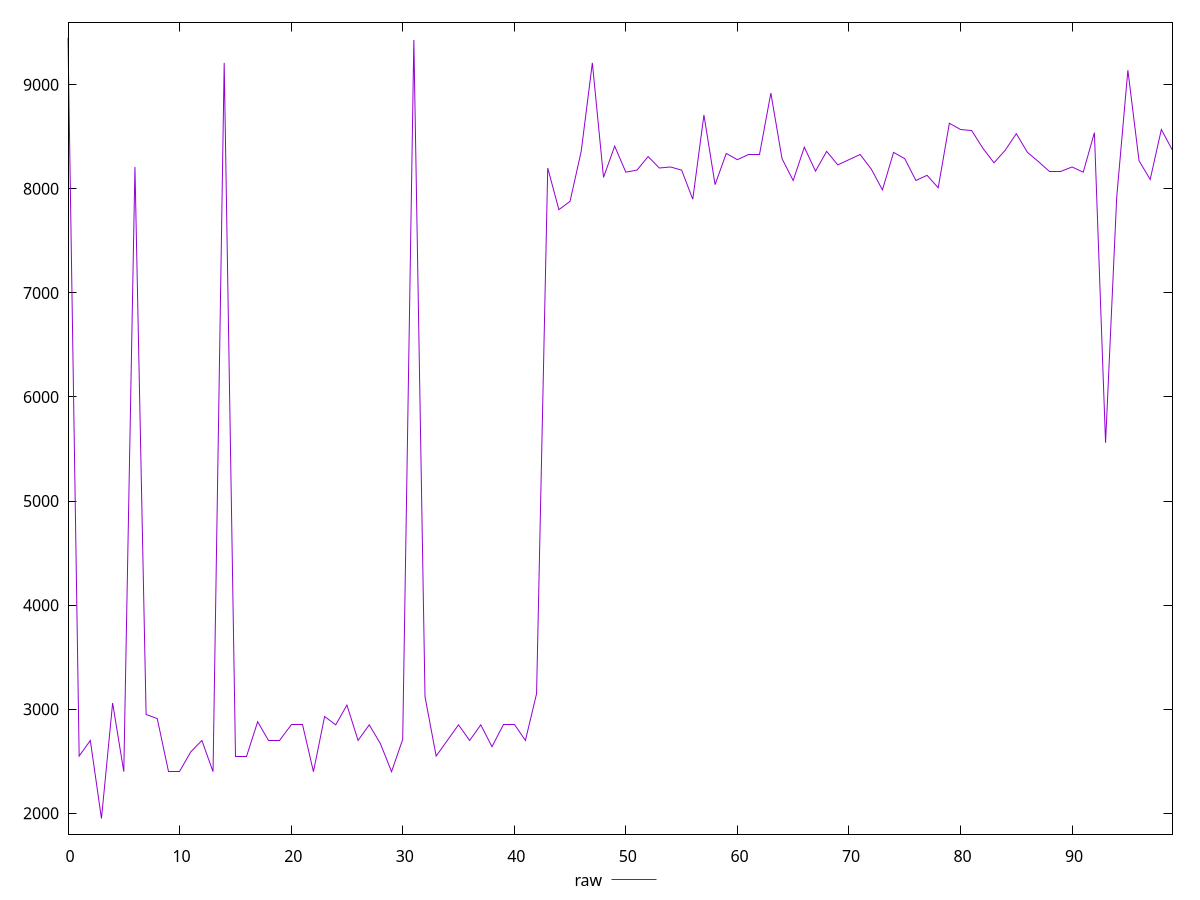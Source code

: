 reset

$raw <<EOF
0 9450
1 2550
2 2700
3 1950
4 3060
5 2400
6 8210
7 2950
8 2910
9 2400
10 2400
11 2590
12 2700
13 2400
14 9210
15 2550
16 2550
17 2880
18 2700
19 2700
20 2850
21 2850
22 2400
23 2930
24 2850
25 3040
26 2700
27 2850
28 2670
29 2400
30 2710
31 9430
32 3120
33 2550
34 2700
35 2850
36 2700
37 2850
38 2640
39 2850
40 2850
41 2700
42 3150
43 8200
44 7800
45 7880
46 8360
47 9210
48 8110
49 8410
50 8160
51 8180
52 8310
53 8200
54 8210
55 8180
56 7900
57 8710
58 8040
59 8340
60 8280
61 8330
62 8330
63 8920
64 8290
65 8080
66 8400
67 8170
68 8360
69 8230
70 8280
71 8330
72 8190
73 7990
74 8350
75 8290
76 8080
77 8130
78 8010
79 8630
80 8570
81 8560
82 8390
83 8250
84 8370
85 8530
86 8350
87 8260
88 8170
89 8170
90 8210
91 8160
92 8540
93 5560
94 7920
95 9140
96 8270
97 8090
98 8570
99 8370
EOF

set key outside below
set xrange [0:99]
set yrange [1800:9600]
set trange [1800:9600]
set terminal svg size 640, 500 enhanced background rgb 'white'
set output "report_00025_2021-02-22T21:38:55.199Z/uses-text-compression/samples/pages/raw/values.svg"

plot $raw title "raw" with line

reset
